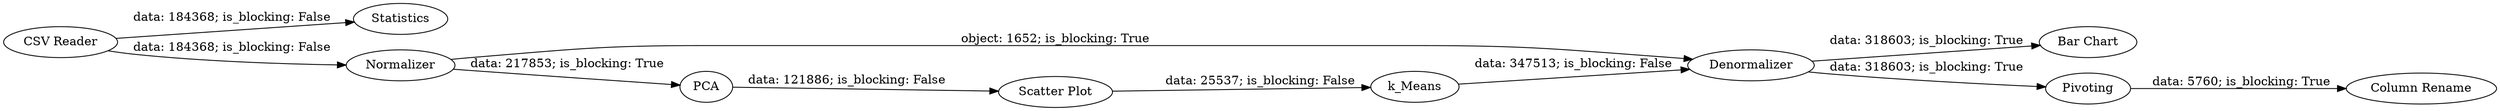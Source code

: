 digraph {
	"288719227038731883_14" [label=Statistics]
	"288719227038731883_4" [label=Denormalizer]
	"288719227038731883_21" [label="Scatter Plot"]
	"288719227038731883_29" [label="Column Rename"]
	"288719227038731883_26" [label="Bar Chart"]
	"288719227038731883_28" [label=Pivoting]
	"288719227038731883_27" [label=PCA]
	"288719227038731883_3" [label=k_Means]
	"288719227038731883_2" [label=Normalizer]
	"288719227038731883_1" [label="CSV Reader"]
	"288719227038731883_27" -> "288719227038731883_21" [label="data: 121886; is_blocking: False"]
	"288719227038731883_4" -> "288719227038731883_28" [label="data: 318603; is_blocking: True"]
	"288719227038731883_3" -> "288719227038731883_4" [label="data: 347513; is_blocking: False"]
	"288719227038731883_21" -> "288719227038731883_3" [label="data: 25537; is_blocking: False"]
	"288719227038731883_1" -> "288719227038731883_14" [label="data: 184368; is_blocking: False"]
	"288719227038731883_1" -> "288719227038731883_2" [label="data: 184368; is_blocking: False"]
	"288719227038731883_2" -> "288719227038731883_4" [label="object: 1652; is_blocking: True"]
	"288719227038731883_4" -> "288719227038731883_26" [label="data: 318603; is_blocking: True"]
	"288719227038731883_2" -> "288719227038731883_27" [label="data: 217853; is_blocking: True"]
	"288719227038731883_28" -> "288719227038731883_29" [label="data: 5760; is_blocking: True"]
	rankdir=LR
}

